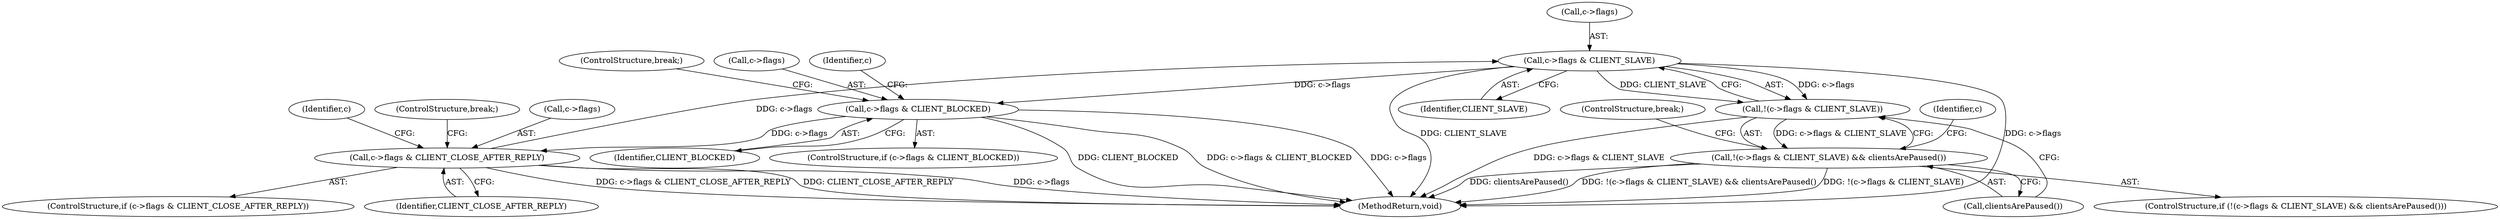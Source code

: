 digraph "0_redis_874804da0c014a7d704b3d285aa500098a931f50@pointer" {
"1000125" [label="(Call,c->flags & CLIENT_SLAVE)"];
"1000140" [label="(Call,c->flags & CLIENT_CLOSE_AFTER_REPLY)"];
"1000133" [label="(Call,c->flags & CLIENT_BLOCKED)"];
"1000125" [label="(Call,c->flags & CLIENT_SLAVE)"];
"1000124" [label="(Call,!(c->flags & CLIENT_SLAVE))"];
"1000123" [label="(Call,!(c->flags & CLIENT_SLAVE) && clientsArePaused())"];
"1000139" [label="(ControlStructure,if (c->flags & CLIENT_CLOSE_AFTER_REPLY))"];
"1000126" [label="(Call,c->flags)"];
"1000122" [label="(ControlStructure,if (!(c->flags & CLIENT_SLAVE) && clientsArePaused()))"];
"1000130" [label="(Call,clientsArePaused())"];
"1000137" [label="(Identifier,CLIENT_BLOCKED)"];
"1000141" [label="(Call,c->flags)"];
"1000140" [label="(Call,c->flags & CLIENT_CLOSE_AFTER_REPLY)"];
"1000142" [label="(Identifier,c)"];
"1000138" [label="(ControlStructure,break;)"];
"1000135" [label="(Identifier,c)"];
"1000124" [label="(Call,!(c->flags & CLIENT_SLAVE))"];
"1000129" [label="(Identifier,CLIENT_SLAVE)"];
"1000133" [label="(Call,c->flags & CLIENT_BLOCKED)"];
"1000131" [label="(ControlStructure,break;)"];
"1000125" [label="(Call,c->flags & CLIENT_SLAVE)"];
"1000149" [label="(Identifier,c)"];
"1000134" [label="(Call,c->flags)"];
"1000132" [label="(ControlStructure,if (c->flags & CLIENT_BLOCKED))"];
"1000145" [label="(ControlStructure,break;)"];
"1000234" [label="(MethodReturn,void)"];
"1000123" [label="(Call,!(c->flags & CLIENT_SLAVE) && clientsArePaused())"];
"1000144" [label="(Identifier,CLIENT_CLOSE_AFTER_REPLY)"];
"1000125" -> "1000124"  [label="AST: "];
"1000125" -> "1000129"  [label="CFG: "];
"1000126" -> "1000125"  [label="AST: "];
"1000129" -> "1000125"  [label="AST: "];
"1000124" -> "1000125"  [label="CFG: "];
"1000125" -> "1000234"  [label="DDG: c->flags"];
"1000125" -> "1000234"  [label="DDG: CLIENT_SLAVE"];
"1000125" -> "1000124"  [label="DDG: c->flags"];
"1000125" -> "1000124"  [label="DDG: CLIENT_SLAVE"];
"1000140" -> "1000125"  [label="DDG: c->flags"];
"1000125" -> "1000133"  [label="DDG: c->flags"];
"1000140" -> "1000139"  [label="AST: "];
"1000140" -> "1000144"  [label="CFG: "];
"1000141" -> "1000140"  [label="AST: "];
"1000144" -> "1000140"  [label="AST: "];
"1000145" -> "1000140"  [label="CFG: "];
"1000149" -> "1000140"  [label="CFG: "];
"1000140" -> "1000234"  [label="DDG: c->flags"];
"1000140" -> "1000234"  [label="DDG: c->flags & CLIENT_CLOSE_AFTER_REPLY"];
"1000140" -> "1000234"  [label="DDG: CLIENT_CLOSE_AFTER_REPLY"];
"1000133" -> "1000140"  [label="DDG: c->flags"];
"1000133" -> "1000132"  [label="AST: "];
"1000133" -> "1000137"  [label="CFG: "];
"1000134" -> "1000133"  [label="AST: "];
"1000137" -> "1000133"  [label="AST: "];
"1000138" -> "1000133"  [label="CFG: "];
"1000142" -> "1000133"  [label="CFG: "];
"1000133" -> "1000234"  [label="DDG: c->flags & CLIENT_BLOCKED"];
"1000133" -> "1000234"  [label="DDG: c->flags"];
"1000133" -> "1000234"  [label="DDG: CLIENT_BLOCKED"];
"1000124" -> "1000123"  [label="AST: "];
"1000130" -> "1000124"  [label="CFG: "];
"1000123" -> "1000124"  [label="CFG: "];
"1000124" -> "1000234"  [label="DDG: c->flags & CLIENT_SLAVE"];
"1000124" -> "1000123"  [label="DDG: c->flags & CLIENT_SLAVE"];
"1000123" -> "1000122"  [label="AST: "];
"1000123" -> "1000130"  [label="CFG: "];
"1000130" -> "1000123"  [label="AST: "];
"1000131" -> "1000123"  [label="CFG: "];
"1000135" -> "1000123"  [label="CFG: "];
"1000123" -> "1000234"  [label="DDG: clientsArePaused()"];
"1000123" -> "1000234"  [label="DDG: !(c->flags & CLIENT_SLAVE) && clientsArePaused()"];
"1000123" -> "1000234"  [label="DDG: !(c->flags & CLIENT_SLAVE)"];
}
